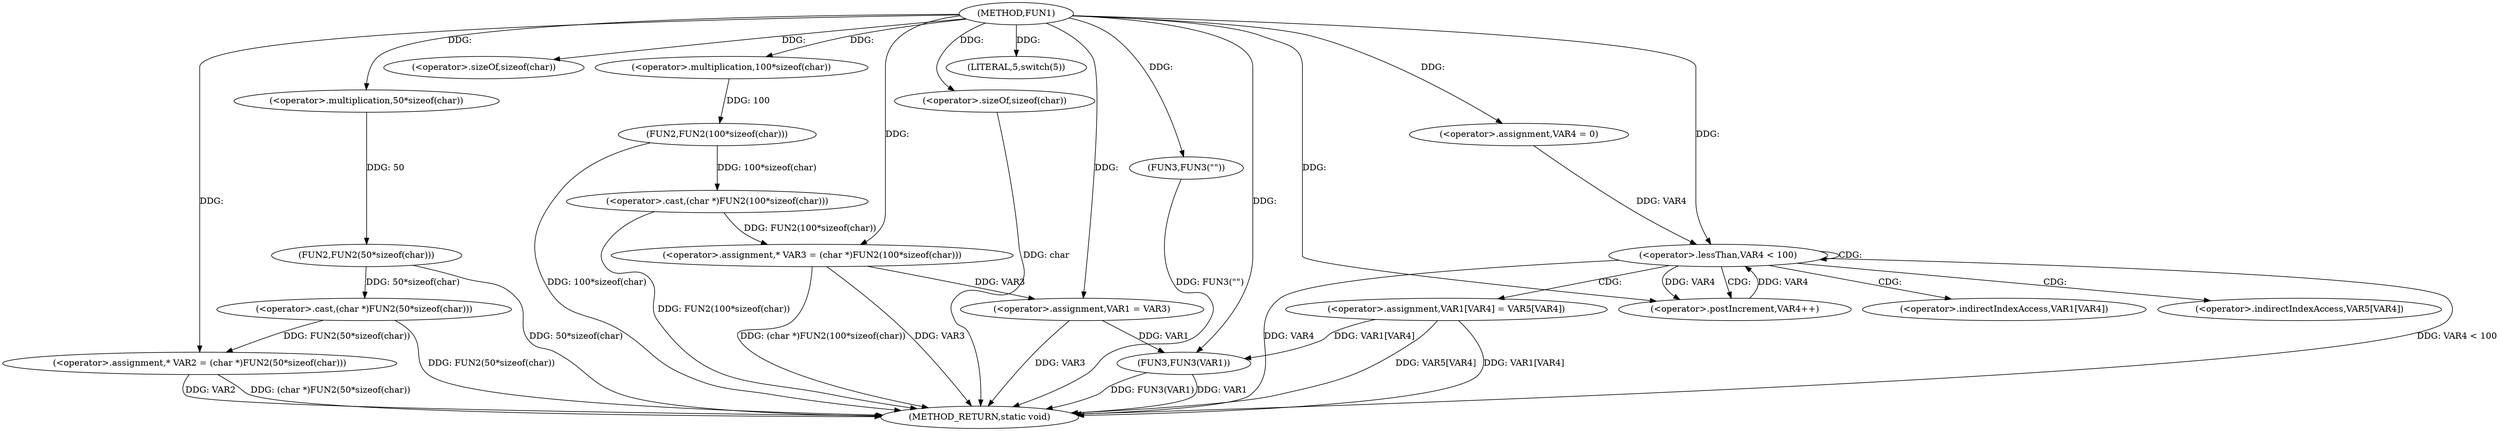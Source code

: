digraph FUN1 {  
"1000100" [label = "(METHOD,FUN1)" ]
"1000157" [label = "(METHOD_RETURN,static void)" ]
"1000104" [label = "(<operator>.assignment,* VAR2 = (char *)FUN2(50*sizeof(char)))" ]
"1000106" [label = "(<operator>.cast,(char *)FUN2(50*sizeof(char)))" ]
"1000108" [label = "(FUN2,FUN2(50*sizeof(char)))" ]
"1000109" [label = "(<operator>.multiplication,50*sizeof(char))" ]
"1000111" [label = "(<operator>.sizeOf,sizeof(char))" ]
"1000114" [label = "(<operator>.assignment,* VAR3 = (char *)FUN2(100*sizeof(char)))" ]
"1000116" [label = "(<operator>.cast,(char *)FUN2(100*sizeof(char)))" ]
"1000118" [label = "(FUN2,FUN2(100*sizeof(char)))" ]
"1000119" [label = "(<operator>.multiplication,100*sizeof(char))" ]
"1000121" [label = "(<operator>.sizeOf,sizeof(char))" ]
"1000124" [label = "(LITERAL,5,switch(5))" ]
"1000127" [label = "(FUN3,FUN3(\"\"))" ]
"1000131" [label = "(<operator>.assignment,VAR1 = VAR3)" ]
"1000139" [label = "(<operator>.assignment,VAR4 = 0)" ]
"1000142" [label = "(<operator>.lessThan,VAR4 < 100)" ]
"1000145" [label = "(<operator>.postIncrement,VAR4++)" ]
"1000148" [label = "(<operator>.assignment,VAR1[VAR4] = VAR5[VAR4])" ]
"1000155" [label = "(FUN3,FUN3(VAR1))" ]
"1000149" [label = "(<operator>.indirectIndexAccess,VAR1[VAR4])" ]
"1000152" [label = "(<operator>.indirectIndexAccess,VAR5[VAR4])" ]
  "1000142" -> "1000157"  [ label = "DDG: VAR4 < 100"] 
  "1000106" -> "1000157"  [ label = "DDG: FUN2(50*sizeof(char))"] 
  "1000104" -> "1000157"  [ label = "DDG: VAR2"] 
  "1000148" -> "1000157"  [ label = "DDG: VAR5[VAR4]"] 
  "1000155" -> "1000157"  [ label = "DDG: FUN3(VAR1)"] 
  "1000127" -> "1000157"  [ label = "DDG: FUN3(\"\")"] 
  "1000116" -> "1000157"  [ label = "DDG: FUN2(100*sizeof(char))"] 
  "1000131" -> "1000157"  [ label = "DDG: VAR3"] 
  "1000155" -> "1000157"  [ label = "DDG: VAR1"] 
  "1000118" -> "1000157"  [ label = "DDG: 100*sizeof(char)"] 
  "1000114" -> "1000157"  [ label = "DDG: (char *)FUN2(100*sizeof(char))"] 
  "1000114" -> "1000157"  [ label = "DDG: VAR3"] 
  "1000148" -> "1000157"  [ label = "DDG: VAR1[VAR4]"] 
  "1000142" -> "1000157"  [ label = "DDG: VAR4"] 
  "1000121" -> "1000157"  [ label = "DDG: char"] 
  "1000104" -> "1000157"  [ label = "DDG: (char *)FUN2(50*sizeof(char))"] 
  "1000108" -> "1000157"  [ label = "DDG: 50*sizeof(char)"] 
  "1000106" -> "1000104"  [ label = "DDG: FUN2(50*sizeof(char))"] 
  "1000100" -> "1000104"  [ label = "DDG: "] 
  "1000108" -> "1000106"  [ label = "DDG: 50*sizeof(char)"] 
  "1000109" -> "1000108"  [ label = "DDG: 50"] 
  "1000100" -> "1000109"  [ label = "DDG: "] 
  "1000100" -> "1000111"  [ label = "DDG: "] 
  "1000116" -> "1000114"  [ label = "DDG: FUN2(100*sizeof(char))"] 
  "1000100" -> "1000114"  [ label = "DDG: "] 
  "1000118" -> "1000116"  [ label = "DDG: 100*sizeof(char)"] 
  "1000119" -> "1000118"  [ label = "DDG: 100"] 
  "1000100" -> "1000119"  [ label = "DDG: "] 
  "1000100" -> "1000121"  [ label = "DDG: "] 
  "1000100" -> "1000124"  [ label = "DDG: "] 
  "1000100" -> "1000127"  [ label = "DDG: "] 
  "1000114" -> "1000131"  [ label = "DDG: VAR3"] 
  "1000100" -> "1000131"  [ label = "DDG: "] 
  "1000100" -> "1000139"  [ label = "DDG: "] 
  "1000139" -> "1000142"  [ label = "DDG: VAR4"] 
  "1000145" -> "1000142"  [ label = "DDG: VAR4"] 
  "1000100" -> "1000142"  [ label = "DDG: "] 
  "1000142" -> "1000145"  [ label = "DDG: VAR4"] 
  "1000100" -> "1000145"  [ label = "DDG: "] 
  "1000131" -> "1000155"  [ label = "DDG: VAR1"] 
  "1000148" -> "1000155"  [ label = "DDG: VAR1[VAR4]"] 
  "1000100" -> "1000155"  [ label = "DDG: "] 
  "1000142" -> "1000142"  [ label = "CDG: "] 
  "1000142" -> "1000145"  [ label = "CDG: "] 
  "1000142" -> "1000152"  [ label = "CDG: "] 
  "1000142" -> "1000148"  [ label = "CDG: "] 
  "1000142" -> "1000149"  [ label = "CDG: "] 
}
